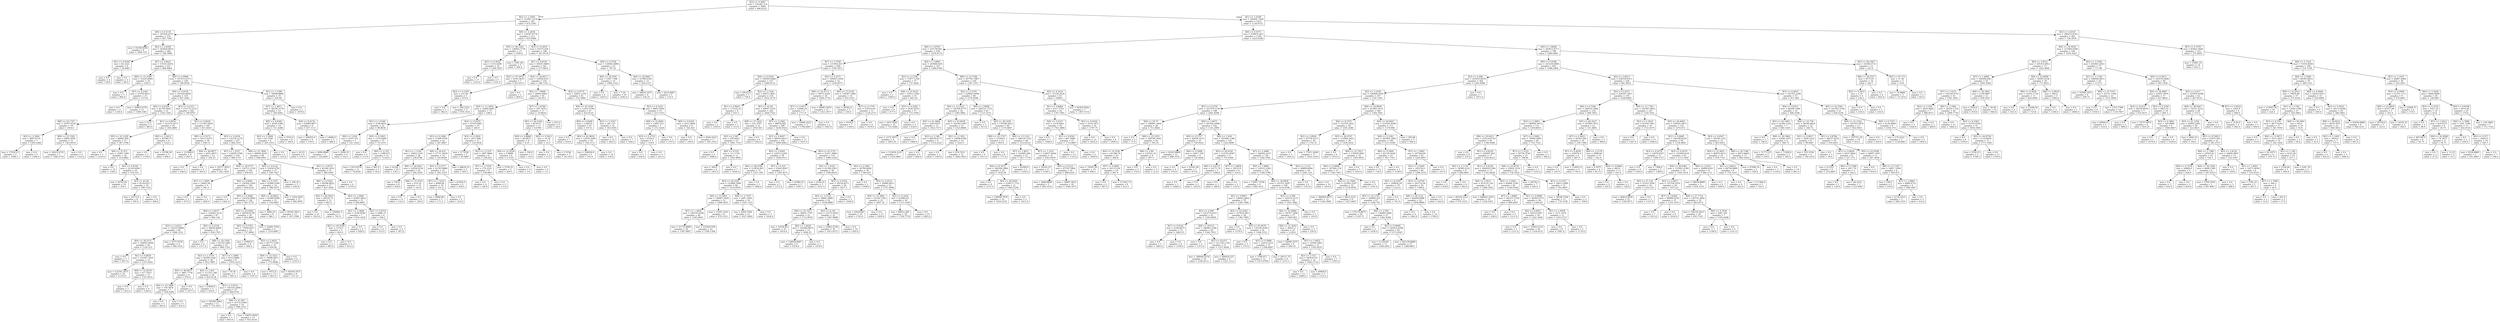 digraph Tree {
node [shape=box] ;
0 [label="X[3] <= 0.3087\nmse = 332282.714\nsamples = 2000\nvalue = 996.4225"] ;
1 [label="X[2] <= 2.7493\nmse = 212667.1276\nsamples = 587\nvalue = 672.5383"] ;
0 -> 1 [labeldistance=2.5, labelangle=45, headlabel="True"] ;
2 [label="X[0] <= 0.5119\nmse = 197834.4737\nsamples = 374\nvalue = 807.7941"] ;
1 -> 2 ;
3 [label="mse = 43548.8594\nsamples = 8\nvalue = 1695.125"] ;
2 -> 3 ;
4 [label="X[2] <= 2.0249\nmse = 183620.6933\nsamples = 366\nvalue = 788.3989"] ;
2 -> 4 ;
5 [label="X[1] <= 0.9349\nmse = 64.2222\nsamples = 9\nvalue = 54.6667"] ;
4 -> 5 ;
6 [label="mse = 0.0\nsamples = 6\nvalue = 49.0"] ;
5 -> 6 ;
7 [label="mse = 0.0\nsamples = 3\nvalue = 66.0"] ;
5 -> 7 ;
8 [label="X[7] <= 0.8421\nmse = 174333.8352\nsamples = 357\nvalue = 806.8964"] ;
4 -> 8 ;
9 [label="X[8] <= 21.2549\nmse = 53220.6944\nsamples = 18\nvalue = 1295.5"] ;
8 -> 9 ;
10 [label="mse = 0.0\nsamples = 3\nvalue = 904.0"] ;
9 -> 10 ;
11 [label="X[7] <= 0.2241\nmse = 27079.4933\nsamples = 15\nvalue = 1373.8"] ;
9 -> 11 ;
12 [label="mse = 0.0\nsamples = 2\nvalue = 1330.0"] ;
11 -> 12 ;
13 [label="mse = 30905.0178\nsamples = 13\nvalue = 1380.5385"] ;
11 -> 13 ;
14 [label="X[0] <= 0.6996\nmse = 167415.4373\nsamples = 339\nvalue = 780.9528"] ;
8 -> 14 ;
15 [label="X[4] <= 4.8158\nmse = 165226.6658\nsamples = 314\nvalue = 807.2643"] ;
14 -> 15 ;
16 [label="X[0] <= 0.6328\nmse = 42759.9442\nsamples = 22\nvalue = 1343.3182"] ;
15 -> 16 ;
17 [label="X[8] <= 22.1747\nmse = 10767.0526\nsamples = 19\nvalue = 1416.0"] ;
16 -> 17 ;
18 [label="X[2] <= 2.1604\nmse = 4897.6735\nsamples = 7\nvalue = 1505.4286"] ;
17 -> 18 ;
19 [label="mse = 17030.25\nsamples = 2\nvalue = 1496.5"] ;
18 -> 19 ;
20 [label="mse = 0.0\nsamples = 5\nvalue = 1509.0"] ;
18 -> 20 ;
21 [label="X[8] <= 23.1502\nmse = 6804.3056\nsamples = 12\nvalue = 1363.8333"] ;
17 -> 21 ;
22 [label="mse = 10423.6735\nsamples = 7\nvalue = 1386.5714"] ;
21 -> 22 ;
23 [label="mse = 0.0\nsamples = 5\nvalue = 1332.0"] ;
21 -> 23 ;
24 [label="mse = 32.0\nsamples = 3\nvalue = 883.0"] ;
16 -> 24 ;
25 [label="X[3] <= 0.2313\nmse = 151172.5122\nsamples = 292\nvalue = 766.8767"] ;
15 -> 25 ;
26 [label="X[1] <= 0.9032\nmse = 143270.4277\nsamples = 45\nvalue = 500.2889"] ;
25 -> 26 ;
27 [label="X[5] <= 41.2329\nmse = 84682.992\nsamples = 37\nvalue = 387.3784"] ;
26 -> 27 ;
28 [label="mse = 0.0\nsamples = 3\nvalue = 1218.0"] ;
27 -> 28 ;
29 [label="X[4] <= 37.471\nmse = 25907.1981\nsamples = 34\nvalue = 314.0882"] ;
27 -> 29 ;
30 [label="mse = 0.0\nsamples = 10\nvalue = 158.0"] ;
29 -> 30 ;
31 [label="X[1] <= 0.8538\nmse = 22320.6094\nsamples = 24\nvalue = 379.125"] ;
29 -> 31 ;
32 [label="mse = 40763.61\nsamples = 10\nvalue = 350.3"] ;
31 -> 32 ;
33 [label="X[5] <= 43.49\nmse = 8129.6327\nsamples = 14\nvalue = 399.7143"] ;
31 -> 33 ;
34 [label="mse = 14175.0\nsamples = 8\nvalue = 395.0"] ;
33 -> 34 ;
35 [label="mse = 0.0\nsamples = 6\nvalue = 406.0"] ;
33 -> 35 ;
36 [label="X[6] <= 2.6413\nmse = 82569.75\nsamples = 8\nvalue = 1022.5"] ;
26 -> 36 ;
37 [label="mse = 0.0\nsamples = 3\nvalue = 1378.0"] ;
36 -> 37 ;
38 [label="mse = 10786.56\nsamples = 5\nvalue = 809.2"] ;
36 -> 38 ;
39 [label="X[1] <= 0.8439\nmse = 137305.4454\nsamples = 247\nvalue = 815.4453"] ;
25 -> 39 ;
40 [label="X[0] <= 0.5272\nmse = 78112.0275\nsamples = 20\nvalue = 490.15"] ;
39 -> 40 ;
41 [label="mse = 121968.0\nsamples = 8\nvalue = 691.0"] ;
40 -> 41 ;
42 [label="X[4] <= 48.0877\nmse = 4051.6875\nsamples = 12\nvalue = 356.25"] ;
40 -> 42 ;
43 [label="mse = 0.0\nsamples = 3\nvalue = 246.0"] ;
42 -> 43 ;
44 [label="mse = 0.0\nsamples = 9\nvalue = 393.0"] ;
42 -> 44 ;
45 [label="X[3] <= 0.2454\nmse = 132376.2179\nsamples = 227\nvalue = 844.1057"] ;
39 -> 45 ;
46 [label="X[7] <= 1.2557\nmse = 134639.3768\nsamples = 159\nvalue = 906.5723"] ;
45 -> 46 ;
47 [label="mse = 25277.2653\nsamples = 14\nvalue = 592.1429"] ;
46 -> 47 ;
48 [label="X[8] <= 20.0737\nmse = 134731.1539\nsamples = 145\nvalue = 936.931"] ;
46 -> 48 ;
49 [label="X[7] <= 1.5663\nmse = 10483.44\nsamples = 5\nvalue = 391.4"] ;
48 -> 49 ;
50 [label="mse = 0.0\nsamples = 3\nvalue = 475.0"] ;
49 -> 50 ;
51 [label="mse = 0.0\nsamples = 2\nvalue = 266.0"] ;
49 -> 51 ;
52 [label="X[4] <= 9.6901\nmse = 128160.2569\nsamples = 140\nvalue = 956.4143"] ;
48 -> 52 ;
53 [label="mse = 0.0\nsamples = 4\nvalue = 1461.0"] ;
52 -> 53 ;
54 [label="X[0] <= 0.5668\nmse = 124220.9946\nsamples = 136\nvalue = 941.5735"] ;
52 -> 54 ;
55 [label="X[6] <= 2.8237\nmse = 124643.3119\nsamples = 97\nvalue = 994.134"] ;
54 -> 55 ;
56 [label="X[2] <= 2.6233\nmse = 154233.9986\nsamples = 46\nvalue = 1066.1522"] ;
55 -> 56 ;
57 [label="X[4] <= 30.2571\nmse = 146625.0094\nsamples = 40\nvalue = 1129.125"] ;
56 -> 57 ;
58 [label="mse = 0.0\nsamples = 7\nvalue = 807.0"] ;
57 -> 58 ;
59 [label="X[1] <= 0.8659\nmse = 151047.7025\nsamples = 33\nvalue = 1197.4545"] ;
57 -> 59 ;
60 [label="mse = 232341.5475\nsamples = 20\nvalue = 1116.55"] ;
59 -> 60 ;
61 [label="X[8] <= 21.8576\nmse = 417.7633\nsamples = 13\nvalue = 1321.9231"] ;
59 -> 61 ;
62 [label="mse = 0.0\nsamples = 7\nvalue = 1303.0"] ;
61 -> 62 ;
63 [label="mse = 0.0\nsamples = 6\nvalue = 1344.0"] ;
61 -> 63 ;
64 [label="mse = 2275.5556\nsamples = 6\nvalue = 646.3333"] ;
56 -> 64 ;
65 [label="X[0] <= 0.5254\nmse = 89056.0669\nsamples = 51\nvalue = 929.1765"] ;
55 -> 65 ;
66 [label="mse = 0.0\nsamples = 4\nvalue = 1317.0"] ;
65 -> 66 ;
67 [label="X[8] <= 24.3106\nmse = 82745.2902\nsamples = 47\nvalue = 896.1702"] ;
65 -> 67 ;
68 [label="X[2] <= 2.2718\nmse = 90309.5346\nsamples = 38\nvalue = 852.7895"] ;
67 -> 68 ;
69 [label="X[4] <= 48.0877\nmse = 3861.7778\nsamples = 9\nvalue = 970.0"] ;
68 -> 69 ;
70 [label="X[4] <= 35.3906\nmse = 759.3878\nsamples = 7\nvalue = 939.4286"] ;
69 -> 70 ;
71 [label="mse = 0.0\nsamples = 2\nvalue = 983.0"] ;
70 -> 71 ;
72 [label="mse = 0.0\nsamples = 5\nvalue = 922.0"] ;
70 -> 72 ;
73 [label="mse = 0.0\nsamples = 2\nvalue = 1077.0"] ;
69 -> 73 ;
74 [label="X[2] <= 2.491\nmse = 111551.346\nsamples = 29\nvalue = 816.4138"] ;
68 -> 74 ;
75 [label="mse = 23409.0\nsamples = 2\nvalue = 416.0"] ;
74 -> 75 ;
76 [label="X[1] <= 0.9512\nmse = 105324.2908\nsamples = 27\nvalue = 846.0741"] ;
74 -> 76 ;
77 [label="mse = 181082.0661\nsamples = 11\nvalue = 755.5455"] ;
76 -> 77 ;
78 [label="X[8] <= 21.691\nmse = 43732.8398\nsamples = 16\nvalue = 908.3125"] ;
76 -> 78 ;
79 [label="mse = 0.0\nsamples = 3\nvalue = 803.0"] ;
78 -> 79 ;
80 [label="mse = 50675.0059\nsamples = 13\nvalue = 932.6154"] ;
78 -> 80 ;
81 [label="X[1] <= 1.2089\nmse = 9312.8889\nsamples = 9\nvalue = 1079.3333"] ;
67 -> 81 ;
82 [label="mse = 70.56\nsamples = 5\nvalue = 993.2"] ;
81 -> 82 ;
83 [label="mse = 0.0\nsamples = 4\nvalue = 1187.0"] ;
81 -> 83 ;
84 [label="X[5] <= 43.6565\nmse = 99209.8738\nsamples = 39\nvalue = 810.8462"] ;
54 -> 84 ;
85 [label="X[0] <= 0.5793\nmse = 77859.9357\nsamples = 33\nvalue = 737.0606"] ;
84 -> 85 ;
86 [label="mse = 10464.0\nsamples = 8\nvalue = 384.0"] ;
85 -> 86 ;
87 [label="X[2] <= 2.4435\nmse = 46773.7184\nsamples = 25\nvalue = 850.04"] ;
85 -> 87 ;
88 [label="X[8] <= 22.3221\nmse = 18496.4671\nsamples = 21\nvalue = 772.9048"] ;
87 -> 88 ;
89 [label="mse = 3072.0\nsamples = 13\nvalue = 801.0"] ;
88 -> 89 ;
90 [label="mse = 40194.1875\nsamples = 8\nvalue = 727.25"] ;
88 -> 90 ;
91 [label="mse = 0.0\nsamples = 4\nvalue = 1255.0"] ;
87 -> 91 ;
92 [label="mse = 22000.5556\nsamples = 6\nvalue = 1216.6667"] ;
84 -> 92 ;
93 [label="X[8] <= 22.7406\nmse = 96626.4539\nsamples = 68\nvalue = 698.0441"] ;
45 -> 93 ;
94 [label="X[0] <= 0.6122\nmse = 53450.4792\nsamples = 37\nvalue = 540.7027"] ;
93 -> 94 ;
95 [label="X[0] <= 0.5357\nmse = 45966.5586\nsamples = 32\nvalue = 586.9375"] ;
94 -> 95 ;
96 [label="X[8] <= 20.8822\nmse = 61949.6508\nsamples = 21\nvalue = 536.6667"] ;
95 -> 96 ;
97 [label="mse = 3660.25\nsamples = 8\nvalue = 584.5"] ;
96 -> 97 ;
98 [label="mse = 95545.5621\nsamples = 13\nvalue = 507.2308"] ;
96 -> 98 ;
99 [label="mse = 1418.2645\nsamples = 11\nvalue = 682.9091"] ;
95 -> 99 ;
100 [label="mse = 108.16\nsamples = 5\nvalue = 244.8"] ;
94 -> 100 ;
101 [label="X[2] <= 2.6575\nmse = 83344.3933\nsamples = 31\nvalue = 885.8387"] ;
93 -> 101 ;
102 [label="X[0] <= 0.5303\nmse = 69398.9822\nsamples = 27\nvalue = 827.5926"] ;
101 -> 102 ;
103 [label="X[5] <= 40.5833\nmse = 49524.75\nsamples = 12\nvalue = 993.5"] ;
102 -> 103 ;
104 [label="mse = 0.0\nsamples = 10\nvalue = 1052.0"] ;
103 -> 104 ;
105 [label="mse = 194481.0\nsamples = 2\nvalue = 701.0"] ;
103 -> 105 ;
106 [label="X[2] <= 2.4991\nmse = 45661.9822\nsamples = 15\nvalue = 694.8667"] ;
102 -> 106 ;
107 [label="X[2] <= 2.3608\nmse = 3538.9796\nsamples = 7\nvalue = 910.1429"] ;
106 -> 107 ;
108 [label="X[5] <= 45.9186\nmse = 1176.0\nsamples = 5\nvalue = 943.0"] ;
107 -> 108 ;
109 [label="mse = 0.0\nsamples = 2\nvalue = 985.0"] ;
108 -> 109 ;
110 [label="mse = 0.0\nsamples = 3\nvalue = 915.0"] ;
108 -> 110 ;
111 [label="mse = 0.0\nsamples = 2\nvalue = 828.0"] ;
107 -> 111 ;
112 [label="X[1] <= 0.8751\nmse = 6486.75\nsamples = 8\nvalue = 506.5"] ;
106 -> 112 ;
113 [label="mse = 0.0\nsamples = 6\nvalue = 553.0"] ;
112 -> 113 ;
114 [label="mse = 0.0\nsamples = 2\nvalue = 367.0"] ;
112 -> 114 ;
115 [label="mse = 0.0\nsamples = 4\nvalue = 1279.0"] ;
101 -> 115 ;
116 [label="X[1] <= 1.1298\nmse = 76998.8896\nsamples = 25\nvalue = 450.48"] ;
14 -> 116 ;
117 [label="X[7] <= 1.4811\nmse = 46356.3176\nsamples = 23\nvalue = 395.8261"] ;
116 -> 117 ;
118 [label="X[0] <= 0.8346\nmse = 4544.5306\nsamples = 14\nvalue = 311.4286"] ;
117 -> 118 ;
119 [label="X[2] <= 2.3906\nmse = 81.5556\nsamples = 6\nvalue = 265.3333"] ;
118 -> 119 ;
120 [label="mse = 0.0\nsamples = 2\nvalue = 255.0"] ;
119 -> 120 ;
121 [label="mse = 42.25\nsamples = 4\nvalue = 270.5"] ;
119 -> 121 ;
122 [label="mse = 5103.0\nsamples = 8\nvalue = 346.0"] ;
118 -> 122 ;
123 [label="X[4] <= 9.0176\nmse = 83080.9877\nsamples = 9\nvalue = 527.1111"] ;
117 -> 123 ;
124 [label="mse = 164025.0\nsamples = 4\nvalue = 576.0"] ;
123 -> 124 ;
125 [label="mse = 14884.0\nsamples = 5\nvalue = 488.0"] ;
123 -> 125 ;
126 [label="mse = 0.0\nsamples = 2\nvalue = 1079.0"] ;
116 -> 126 ;
127 [label="X[6] <= 2.2636\nmse = 150187.0776\nsamples = 213\nvalue = 435.0469"] ;
1 -> 127 ;
128 [label="X[5] <= 44.1245\nmse = 128003.7778\nsamples = 27\nvalue = 1036.0"] ;
127 -> 128 ;
129 [label="X[3] <= 0.2622\nmse = 3153.4298\nsamples = 22\nvalue = 1204.5455"] ;
128 -> 129 ;
130 [label="mse = 0.0\nsamples = 17\nvalue = 1235.0"] ;
129 -> 130 ;
131 [label="mse = 0.0\nsamples = 5\nvalue = 1101.0"] ;
129 -> 131 ;
132 [label="mse = 2381.44\nsamples = 5\nvalue = 294.4"] ;
128 -> 132 ;
133 [label="X[3] <= 0.3053\nmse = 93373.056\nsamples = 186\nvalue = 347.8118"] ;
127 -> 133 ;
134 [label="X[1] <= 0.8334\nmse = 50635.4469\nsamples = 161\nvalue = 277.9814"] ;
133 -> 134 ;
135 [label="X[5] <= 47.2874\nmse = 6105.2653\nsamples = 7\nvalue = 921.8571"] ;
134 -> 135 ;
136 [label="X[3] <= 0.2365\nmse = 231.84\nsamples = 5\nvalue = 970.6"] ;
135 -> 136 ;
137 [label="mse = 0.0\nsamples = 2\nvalue = 962.0"] ;
136 -> 137 ;
138 [label="mse = 304.2222\nsamples = 3\nvalue = 976.3333"] ;
136 -> 138 ;
139 [label="mse = 0.0\nsamples = 2\nvalue = 800.0"] ;
135 -> 139 ;
140 [label="X[4] <= 36.8417\nmse = 32958.6197\nsamples = 154\nvalue = 248.7143"] ;
134 -> 140 ;
141 [label="X[2] <= 7.0008\nmse = 24063.8403\nsamples = 92\nvalue = 163.913"] ;
140 -> 141 ;
142 [label="X[4] <= 11.5654\nmse = 22969.4667\nsamples = 75\nvalue = 198.6"] ;
141 -> 142 ;
143 [label="X[1] <= 1.0169\nmse = 3746.6632\nsamples = 22\nvalue = 98.8636"] ;
142 -> 143 ;
144 [label="X[6] <= 3.454\nmse = 6197.551\nsamples = 7\nvalue = 141.1429"] ;
143 -> 144 ;
145 [label="mse = 4094.8889\nsamples = 3\nvalue = 192.6667"] ;
144 -> 145 ;
146 [label="mse = 4290.25\nsamples = 4\nvalue = 102.5"] ;
144 -> 146 ;
147 [label="X[0] <= 0.5403\nmse = 1379.4489\nsamples = 15\nvalue = 79.1333"] ;
143 -> 147 ;
148 [label="mse = 0.0\nsamples = 2\nvalue = 113.0"] ;
147 -> 148 ;
149 [label="X[6] <= 2.355\nmse = 1388.071\nsamples = 13\nvalue = 73.9231"] ;
147 -> 149 ;
150 [label="mse = 1433.0579\nsamples = 11\nvalue = 76.8182"] ;
149 -> 150 ;
151 [label="mse = 841.0\nsamples = 2\nvalue = 58.0"] ;
149 -> 151 ;
152 [label="X[3] <= 0.2679\nmse = 25105.6981\nsamples = 53\nvalue = 240.0"] ;
142 -> 152 ;
153 [label="X[3] <= 0.2286\nmse = 27466.0794\nsamples = 42\nvalue = 267.6667"] ;
152 -> 153 ;
154 [label="X[1] <= 1.1536\nmse = 19822.2181\nsamples = 28\nvalue = 238.6786"] ;
153 -> 154 ;
155 [label="mse = 63.69\nsamples = 10\nvalue = 138.1"] ;
154 -> 155 ;
156 [label="X[8] <= 34.9361\nmse = 22056.9136\nsamples = 18\nvalue = 294.5556"] ;
154 -> 156 ;
157 [label="mse = 700.0\nsamples = 8\nvalue = 458.0"] ;
156 -> 157 ;
158 [label="X[8] <= 37.0743\nmse = 674.16\nsamples = 10\nvalue = 163.8"] ;
156 -> 158 ;
159 [label="mse = 0.0\nsamples = 4\nvalue = 132.0"] ;
158 -> 159 ;
160 [label="mse = 0.0\nsamples = 6\nvalue = 185.0"] ;
158 -> 160 ;
161 [label="X[8] <= 30.431\nmse = 37711.9439\nsamples = 14\nvalue = 325.6429"] ;
153 -> 161 ;
162 [label="X[3] <= 0.2577\nmse = 22763.8889\nsamples = 12\nvalue = 282.3333"] ;
161 -> 162 ;
163 [label="X[7] <= 1.5222\nmse = 8948.64\nsamples = 10\nvalue = 251.6"] ;
162 -> 163 ;
164 [label="mse = 4968.96\nsamples = 5\nvalue = 171.2"] ;
163 -> 164 ;
165 [label="mse = 0.0\nsamples = 5\nvalue = 332.0"] ;
163 -> 165 ;
166 [label="mse = 63504.0\nsamples = 2\nvalue = 436.0"] ;
162 -> 166 ;
167 [label="mse = 48620.25\nsamples = 2\nvalue = 585.5"] ;
161 -> 167 ;
168 [label="X[3] <= 0.2824\nmse = 2011.686\nsamples = 11\nvalue = 134.3636"] ;
152 -> 168 ;
169 [label="mse = 37.5556\nsamples = 3\nvalue = 93.6667"] ;
168 -> 169 ;
170 [label="X[2] <= 3.1333\nmse = 1897.9844\nsamples = 8\nvalue = 149.625"] ;
168 -> 170 ;
171 [label="X[7] <= 2.7478\nmse = 174.2222\nsamples = 6\nvalue = 130.6667"] ;
170 -> 171 ;
172 [label="mse = 0.0\nsamples = 4\nvalue = 140.0"] ;
171 -> 172 ;
173 [label="mse = 0.0\nsamples = 2\nvalue = 112.0"] ;
171 -> 173 ;
174 [label="mse = 2756.25\nsamples = 2\nvalue = 206.5"] ;
170 -> 174 ;
175 [label="X[7] <= 2.8789\nmse = 165.3979\nsamples = 17\nvalue = 10.8824"] ;
141 -> 175 ;
176 [label="X[5] <= 44.3244\nmse = 49.9172\nsamples = 13\nvalue = 8.0769"] ;
175 -> 176 ;
177 [label="X[0] <= 0.8866\nmse = 36.6875\nsamples = 8\nvalue = 4.25"] ;
176 -> 177 ;
178 [label="X[4] <= 31.8326\nmse = 0.8889\nsamples = 6\nvalue = 2.3333"] ;
177 -> 178 ;
179 [label="mse = 0.0\nsamples = 4\nvalue = 3.0"] ;
178 -> 179 ;
180 [label="mse = 0.0\nsamples = 2\nvalue = 1.0"] ;
178 -> 180 ;
181 [label="mse = 100.0\nsamples = 2\nvalue = 10.0"] ;
177 -> 181 ;
182 [label="X[0] <= 0.5623\nmse = 10.16\nsamples = 5\nvalue = 14.2"] ;
176 -> 182 ;
183 [label="mse = 0.0\nsamples = 2\nvalue = 11.0"] ;
182 -> 183 ;
184 [label="mse = 5.5556\nsamples = 3\nvalue = 16.3333"] ;
182 -> 184 ;
185 [label="mse = 432.0\nsamples = 4\nvalue = 20.0"] ;
175 -> 185 ;
186 [label="X[2] <= 4.0774\nmse = 19652.2154\nsamples = 62\nvalue = 374.5484"] ;
140 -> 186 ;
187 [label="X[4] <= 45.2558\nmse = 11952.5794\nsamples = 47\nvalue = 425.8723"] ;
186 -> 187 ;
188 [label="X[0] <= 0.6286\nmse = 12265.6\nsamples = 25\nvalue = 357.6"] ;
187 -> 188 ;
189 [label="mse = 0.0\nsamples = 7\nvalue = 454.0"] ;
188 -> 189 ;
190 [label="X[4] <= 42.9634\nmse = 12016.2099\nsamples = 18\nvalue = 320.1111"] ;
188 -> 190 ;
191 [label="mse = 106929.0\nsamples = 2\nvalue = 353.0"] ;
190 -> 191 ;
192 [label="mse = 0.0\nsamples = 16\nvalue = 316.0"] ;
190 -> 192 ;
193 [label="X[2] <= 3.3147\nmse = 281.157\nsamples = 22\nvalue = 503.4545"] ;
187 -> 193 ;
194 [label="mse = 0.0\nsamples = 15\nvalue = 492.0"] ;
193 -> 194 ;
195 [label="mse = 0.0\nsamples = 7\nvalue = 528.0"] ;
193 -> 195 ;
196 [label="X[2] <= 4.3232\nmse = 9662.5956\nsamples = 15\nvalue = 213.7333"] ;
186 -> 196 ;
197 [label="X[8] <= 33.4892\nmse = 12007.551\nsamples = 7\nvalue = 272.1429"] ;
196 -> 197 ;
198 [label="X[3] <= 0.2714\nmse = 9126.0\nsamples = 5\nvalue = 319.0"] ;
197 -> 198 ;
199 [label="mse = 0.0\nsamples = 2\nvalue = 436.0"] ;
198 -> 199 ;
200 [label="mse = 0.0\nsamples = 3\nvalue = 241.0"] ;
198 -> 200 ;
201 [label="mse = 0.0\nsamples = 2\nvalue = 155.0"] ;
197 -> 201 ;
202 [label="X[0] <= 0.6329\nmse = 2013.4844\nsamples = 8\nvalue = 162.625"] ;
196 -> 202 ;
203 [label="mse = 0.0\nsamples = 5\nvalue = 149.0"] ;
202 -> 203 ;
204 [label="mse = 4544.2222\nsamples = 3\nvalue = 185.3333"] ;
202 -> 204 ;
205 [label="X[0] <= 0.5536\nmse = 134962.4896\nsamples = 25\nvalue = 797.52"] ;
133 -> 205 ;
206 [label="X[8] <= 29.3591\nmse = 5367.7398\nsamples = 14\nvalue = 1089.2143"] ;
205 -> 206 ;
207 [label="mse = 0.0\nsamples = 4\nvalue = 1205.0"] ;
206 -> 207 ;
208 [label="mse = 7.29\nsamples = 10\nvalue = 1042.9"] ;
206 -> 208 ;
209 [label="X[4] <= 20.8947\nmse = 53786.0165\nsamples = 11\nvalue = 426.2727"] ;
205 -> 209 ;
210 [label="mse = 28020.1875\nsamples = 8\nvalue = 536.25"] ;
209 -> 210 ;
211 [label="mse = 4232.6667\nsamples = 3\nvalue = 133.0"] ;
209 -> 211 ;
212 [label="X[1] <= 1.0108\nmse = 320291.7204\nsamples = 1413\nvalue = 1130.9731"] ;
0 -> 212 [labeldistance=2.5, labelangle=-45, headlabel="False"] ;
213 [label="X[0] <= 0.5575\nmse = 278874.363\nsamples = 1144\nvalue = 1225.6346"] ;
212 -> 213 ;
214 [label="X[6] <= 2.8761\nmse = 197159.601\nsamples = 436\nvalue = 1478.4174"] ;
213 -> 214 ;
215 [label="X[7] <= 2.7506\nmse = 131092.435\nsamples = 269\nvalue = 1595.5911"] ;
214 -> 215 ;
216 [label="X[4] <= 0.5434\nmse = 108583.6082\nsamples = 237\nvalue = 1640.9114"] ;
215 -> 216 ;
217 [label="mse = 28322.0\nsamples = 3\nvalue = 759.0"] ;
216 -> 217 ;
218 [label="X[2] <= 2.1336\nmse = 99513.3841\nsamples = 234\nvalue = 1652.2179"] ;
216 -> 218 ;
219 [label="X[1] <= 0.9625\nmse = 175142.25\nsamples = 4\nvalue = 931.5"] ;
218 -> 219 ;
220 [label="mse = 0.0\nsamples = 2\nvalue = 1350.0"] ;
219 -> 220 ;
221 [label="mse = 0.0\nsamples = 2\nvalue = 513.0"] ;
219 -> 221 ;
222 [label="X[5] <= 41.85\nmse = 89007.3516\nsamples = 230\nvalue = 1664.7522"] ;
218 -> 222 ;
223 [label="X[8] <= 27.1632\nmse = 533.3787\nsamples = 21\nvalue = 1950.381"] ;
222 -> 223 ;
224 [label="X[2] <= 2.387\nmse = 295.6622\nsamples = 15\nvalue = 1961.7333"] ;
223 -> 224 ;
225 [label="mse = 0.0\nsamples = 4\nvalue = 1986.0"] ;
224 -> 225 ;
226 [label="X[0] <= 0.518\nmse = 111.1736\nsamples = 11\nvalue = 1952.9091"] ;
224 -> 226 ;
227 [label="mse = 300.0\nsamples = 4\nvalue = 1951.0"] ;
226 -> 227 ;
228 [label="mse = 0.0\nsamples = 7\nvalue = 1954.0"] ;
226 -> 228 ;
229 [label="mse = 0.0\nsamples = 6\nvalue = 1922.0"] ;
223 -> 229 ;
230 [label="X[7] <= 2.1682\nmse = 88876.002\nsamples = 209\nvalue = 1636.0526"] ;
222 -> 230 ;
231 [label="X[3] <= 0.4007\nmse = 88016.0433\nsamples = 192\nvalue = 1609.4062"] ;
230 -> 231 ;
232 [label="X[2] <= 3.0265\nmse = 120513.2281\nsamples = 78\nvalue = 1506.0513"] ;
231 -> 232 ;
233 [label="X[4] <= 48.0706\nmse = 123930.901\nsamples = 71\nvalue = 1527.169"] ;
232 -> 233 ;
234 [label="X[5] <= 45.4185\nmse = 125868.3069\nsamples = 68\nvalue = 1514.9559"] ;
233 -> 234 ;
235 [label="X[4] <= 33.3091\nmse = 158467.5928\nsamples = 52\nvalue = 1480.4423"] ;
234 -> 235 ;
236 [label="X[7] <= 1.3654\nmse = 140370.6356\nsamples = 46\nvalue = 1545.8043"] ;
235 -> 236 ;
237 [label="mse = 51755.8889\nsamples = 24\nvalue = 1587.6667"] ;
236 -> 237 ;
238 [label="mse = 233043.936\nsamples = 22\nvalue = 1500.1364"] ;
236 -> 238 ;
239 [label="mse = 13347.2222\nsamples = 6\nvalue = 979.3333"] ;
235 -> 239 ;
240 [label="X[6] <= 2.7197\nmse = 3467.3594\nsamples = 16\nvalue = 1627.125"] ;
234 -> 240 ;
241 [label="mse = 4264.7456\nsamples = 13\nvalue = 1627.8462"] ;
240 -> 241 ;
242 [label="mse = 0.0\nsamples = 3\nvalue = 1624.0"] ;
240 -> 242 ;
243 [label="mse = 0.0\nsamples = 3\nvalue = 1804.0"] ;
233 -> 243 ;
244 [label="X[7] <= 0.325\nmse = 35445.8367\nsamples = 7\nvalue = 1291.8571"] ;
232 -> 244 ;
245 [label="mse = 0.0\nsamples = 5\nvalue = 1372.0"] ;
244 -> 245 ;
246 [label="mse = 67860.25\nsamples = 2\nvalue = 1091.5"] ;
244 -> 246 ;
247 [label="X[5] <= 43.5751\nmse = 53471.3884\nsamples = 114\nvalue = 1680.1228"] ;
231 -> 247 ;
248 [label="X[2] <= 2.4352\nmse = 61166.2393\nsamples = 58\nvalue = 1596.6034"] ;
247 -> 248 ;
249 [label="mse = 4160.25\nsamples = 2\nvalue = 1011.5"] ;
248 -> 249 ;
250 [label="X[3] <= 0.4702\nmse = 50538.8571\nsamples = 56\nvalue = 1617.5"] ;
248 -> 250 ;
251 [label="X[2] <= 3.5124\nmse = 39601.0988\nsamples = 54\nvalue = 1638.8889"] ;
250 -> 251 ;
252 [label="X[8] <= 25.7215\nmse = 69653.7707\nsamples = 22\nvalue = 1712.9545"] ;
251 -> 252 ;
253 [label="mse = 10160.64\nsamples = 10\nvalue = 1814.6"] ;
252 -> 253 ;
254 [label="X[6] <= 2.4428\nmse = 103446.6875\nsamples = 12\nvalue = 1628.25"] ;
252 -> 254 ;
255 [label="mse = 128028.6667\nsamples = 9\nvalue = 1678.0"] ;
254 -> 255 ;
256 [label="mse = 0.0\nsamples = 3\nvalue = 1479.0"] ;
254 -> 256 ;
257 [label="X[2] <= 6.193\nmse = 12575.5928\nsamples = 32\nvalue = 1587.9688"] ;
251 -> 257 ;
258 [label="mse = 23802.4336\nsamples = 16\nvalue = 1613.9375"] ;
257 -> 258 ;
259 [label="mse = 0.0\nsamples = 16\nvalue = 1562.0"] ;
257 -> 259 ;
260 [label="mse = 0.0\nsamples = 2\nvalue = 1040.0"] ;
250 -> 260 ;
261 [label="X[2] <= 2.2461\nmse = 30794.4844\nsamples = 56\nvalue = 1766.625"] ;
247 -> 261 ;
262 [label="mse = 0.0\nsamples = 3\nvalue = 1928.0"] ;
261 -> 262 ;
263 [label="X[3] <= 0.4512\nmse = 30980.0612\nsamples = 53\nvalue = 1757.4906"] ;
261 -> 263 ;
264 [label="X[4] <= 33.3091\nmse = 12524.7744\nsamples = 25\nvalue = 1807.16"] ;
263 -> 264 ;
265 [label="mse = 24429.69\nsamples = 10\nvalue = 1742.9"] ;
264 -> 265 ;
266 [label="mse = 0.0\nsamples = 15\nvalue = 1850.0"] ;
264 -> 266 ;
267 [label="X[2] <= 4.3216\nmse = 43288.551\nsamples = 28\nvalue = 1713.1429"] ;
263 -> 267 ;
268 [label="mse = 66653.284\nsamples = 18\nvalue = 1728.7778"] ;
267 -> 268 ;
269 [label="mse = 0.0\nsamples = 10\nvalue = 1685.0"] ;
267 -> 269 ;
270 [label="mse = 0.0\nsamples = 17\nvalue = 1937.0"] ;
230 -> 270 ;
271 [label="X[2] <= 4.2271\nmse = 169923.1836\nsamples = 32\nvalue = 1259.9375"] ;
215 -> 271 ;
272 [label="X[8] <= 35.4713\nmse = 79072.4228\nsamples = 18\nvalue = 1499.2778"] ;
271 -> 272 ;
273 [label="X[7] <= 4.0271\nmse = 10446.24\nsamples = 5\nvalue = 1717.6"] ;
272 -> 273 ;
274 [label="mse = 16080.2222\nsamples = 3\nvalue = 1740.6667"] ;
273 -> 274 ;
275 [label="mse = 0.0\nsamples = 2\nvalue = 1683.0"] ;
273 -> 275 ;
276 [label="mse = 80083.5976\nsamples = 13\nvalue = 1415.3077"] ;
272 -> 276 ;
277 [label="X[4] <= 27.0156\nmse = 118387.1684\nsamples = 14\nvalue = 952.2143"] ;
271 -> 277 ;
278 [label="mse = 49562.0\nsamples = 3\nvalue = 336.0"] ;
277 -> 278 ;
279 [label="X[7] <= 4.1776\nmse = 5354.0165\nsamples = 11\nvalue = 1120.2727"] ;
277 -> 279 ;
280 [label="mse = 6144.0\nsamples = 7\nvalue = 1149.0"] ;
279 -> 280 ;
281 [label="mse = 0.0\nsamples = 4\nvalue = 1070.0"] ;
279 -> 281 ;
282 [label="X[4] <= 3.8965\nmse = 245840.638\nsamples = 167\nvalue = 1289.6766"] ;
214 -> 282 ;
283 [label="X[2] <= 2.1336\nmse = 71877.1358\nsamples = 27\nvalue = 731.4444"] ;
282 -> 283 ;
284 [label="mse = 0.0\nsamples = 2\nvalue = 1560.0"] ;
283 -> 284 ;
285 [label="X[8] <= 21.9125\nmse = 18313.3344\nsamples = 25\nvalue = 665.16"] ;
283 -> 285 ;
286 [label="mse = 0.0\nsamples = 8\nvalue = 477.0"] ;
285 -> 286 ;
287 [label="X[3] <= 0.3283\nmse = 2430.2076\nsamples = 17\nvalue = 753.7059"] ;
285 -> 287 ;
288 [label="mse = 1057.9592\nsamples = 14\nvalue = 735.4286"] ;
287 -> 288 ;
289 [label="mse = 0.0\nsamples = 3\nvalue = 839.0"] ;
287 -> 289 ;
290 [label="X[8] <= 23.7546\nmse = 207701.5087\nsamples = 140\nvalue = 1397.3357"] ;
282 -> 290 ;
291 [label="X[2] <= 2.2379\nmse = 228822.0994\nsamples = 99\nvalue = 1276.9596"] ;
290 -> 291 ;
292 [label="X[4] <= 12.2221\nmse = 126358.4775\nsamples = 34\nvalue = 1585.5882"] ;
291 -> 292 ;
293 [label="X[5] <= 41.2804\nmse = 3263.8347\nsamples = 11\nvalue = 1923.7273"] ;
292 -> 293 ;
294 [label="mse = 1170.1875\nsamples = 4\nvalue = 1853.25"] ;
293 -> 294 ;
295 [label="mse = 0.0\nsamples = 7\nvalue = 1964.0"] ;
293 -> 295 ;
296 [label="X[5] <= 43.0039\nmse = 104393.5047\nsamples = 23\nvalue = 1423.8696"] ;
292 -> 296 ;
297 [label="X[2] <= 2.148\nmse = 89536.6173\nsamples = 9\nvalue = 1110.2222"] ;
296 -> 297 ;
298 [label="mse = 112654.2222\nsamples = 3\nvalue = 1432.6667"] ;
297 -> 298 ;
299 [label="mse = 0.0\nsamples = 6\nvalue = 949.0"] ;
297 -> 299 ;
300 [label="X[2] <= 2.1303\nmse = 10048.6786\nsamples = 14\nvalue = 1625.5"] ;
296 -> 300 ;
301 [label="mse = 0.0\nsamples = 2\nvalue = 1385.0"] ;
300 -> 301 ;
302 [label="mse = 476.7431\nsamples = 12\nvalue = 1665.5833"] ;
300 -> 302 ;
303 [label="X[6] <= 2.8958\nmse = 206532.7725\nsamples = 65\nvalue = 1115.5231"] ;
291 -> 303 ;
304 [label="mse = 0.0\nsamples = 5\nvalue = 413.0"] ;
303 -> 304 ;
305 [label="X[5] <= 40.1056\nmse = 179188.2622\nsamples = 60\nvalue = 1174.0667"] ;
303 -> 305 ;
306 [label="X[8] <= 22.1747\nmse = 12168.0\nsamples = 12\nvalue = 855.0"] ;
305 -> 306 ;
307 [label="mse = 0.0\nsamples = 4\nvalue = 1011.0"] ;
306 -> 307 ;
308 [label="mse = 0.0\nsamples = 8\nvalue = 777.0"] ;
306 -> 308 ;
309 [label="X[4] <= 13.1141\nmse = 189129.7222\nsamples = 48\nvalue = 1253.8333"] ;
305 -> 309 ;
310 [label="X[7] <= 1.4811\nmse = 182685.284\nsamples = 27\nvalue = 1417.7778"] ;
309 -> 310 ;
311 [label="X[4] <= 8.3575\nmse = 188396.5984\nsamples = 25\nvalue = 1435.04"] ;
310 -> 311 ;
312 [label="mse = 0.0\nsamples = 4\nvalue = 1275.0"] ;
311 -> 312 ;
313 [label="X[5] <= 40.6504\nmse = 218473.7732\nsamples = 21\nvalue = 1465.5238"] ;
311 -> 313 ;
314 [label="mse = 239008.7978\nsamples = 19\nvalue = 1450.2105"] ;
313 -> 314 ;
315 [label="mse = 0.0\nsamples = 2\nvalue = 1611.0"] ;
313 -> 315 ;
316 [label="mse = 61009.0\nsamples = 2\nvalue = 1202.0"] ;
310 -> 316 ;
317 [label="X[7] <= 1.3101\nmse = 118427.6644\nsamples = 21\nvalue = 1043.0476"] ;
309 -> 317 ;
318 [label="mse = 30102.25\nsamples = 2\nvalue = 1550.5"] ;
317 -> 318 ;
319 [label="X[0] <= 0.5212\nmse = 97765.7064\nsamples = 19\nvalue = 989.6316"] ;
317 -> 319 ;
320 [label="mse = 2688.8889\nsamples = 3\nvalue = 485.3333"] ;
319 -> 320 ;
321 [label="mse = 58967.4023\nsamples = 16\nvalue = 1084.1875"] ;
319 -> 321 ;
322 [label="X[2] <= 4.3216\nmse = 37228.2439\nsamples = 41\nvalue = 1688.0"] ;
290 -> 322 ;
323 [label="X[1] <= 0.8684\nmse = 4517.5753\nsamples = 34\nvalue = 1747.7941"] ;
322 -> 323 ;
324 [label="X[6] <= 3.4157\nmse = 1214.9043\nsamples = 18\nvalue = 1703.3889"] ;
323 -> 324 ;
325 [label="mse = 0.0\nsamples = 3\nvalue = 1646.0"] ;
324 -> 325 ;
326 [label="X[1] <= 0.8541\nmse = 667.4489\nsamples = 15\nvalue = 1714.8667"] ;
324 -> 326 ;
327 [label="mse = 0.0\nsamples = 13\nvalue = 1725.0"] ;
326 -> 327 ;
328 [label="mse = 0.0\nsamples = 2\nvalue = 1649.0"] ;
326 -> 328 ;
329 [label="X[1] <= 0.9336\nmse = 3519.1875\nsamples = 16\nvalue = 1797.75"] ;
323 -> 329 ;
330 [label="mse = 0.0\nsamples = 12\nvalue = 1832.0"] ;
329 -> 330 ;
331 [label="mse = 0.0\nsamples = 4\nvalue = 1695.0"] ;
329 -> 331 ;
332 [label="mse = 94393.9592\nsamples = 7\nvalue = 1397.5714"] ;
322 -> 332 ;
333 [label="X[6] <= 3.8448\nmse = 265612.8717\nsamples = 708\nvalue = 1069.9661"] ;
213 -> 333 ;
334 [label="X[0] <= 0.6186\nmse = 255234.8496\nsamples = 693\nvalue = 1088.2468"] ;
333 -> 334 ;
335 [label="X[3] <= 0.486\nmse = 243053.8676\nsamples = 364\nvalue = 1202.4066"] ;
334 -> 335 ;
336 [label="X[2] <= 2.2109\nmse = 236009.4556\nsamples = 357\nvalue = 1187.3361"] ;
335 -> 336 ;
337 [label="X[7] <= 0.2376\nmse = 223379.5136\nsamples = 188\nvalue = 1081.8298"] ;
336 -> 337 ;
338 [label="X[8] <= 20.77\nmse = 189991.3609\nsamples = 26\nvalue = 711.8462"] ;
337 -> 338 ;
339 [label="mse = 0.0\nsamples = 2\nvalue = 71.0"] ;
338 -> 339 ;
340 [label="X[8] <= 25.1055\nmse = 168748.3542\nsamples = 24\nvalue = 765.25"] ;
338 -> 340 ;
341 [label="X[4] <= 14.3256\nmse = 141386.76\nsamples = 20\nvalue = 840.8"] ;
340 -> 341 ;
342 [label="mse = 74595.36\nsamples = 10\nvalue = 994.2"] ;
341 -> 342 ;
343 [label="X[7] <= 0.0062\nmse = 161115.04\nsamples = 10\nvalue = 687.4"] ;
341 -> 343 ;
344 [label="mse = 0.0\nsamples = 2\nvalue = 987.0"] ;
343 -> 344 ;
345 [label="mse = 173343.75\nsamples = 8\nvalue = 612.5"] ;
343 -> 345 ;
346 [label="X[6] <= 2.89\nmse = 134322.25\nsamples = 4\nvalue = 387.5"] ;
340 -> 346 ;
347 [label="mse = 0.0\nsamples = 2\nvalue = 754.0"] ;
346 -> 347 ;
348 [label="mse = 0.0\nsamples = 2\nvalue = 21.0"] ;
346 -> 348 ;
349 [label="X[6] <= 2.8471\nmse = 203242.4498\nsamples = 162\nvalue = 1141.2099"] ;
337 -> 349 ;
350 [label="X[0] <= 0.5727\nmse = 49456.5215\nsamples = 21\nvalue = 728.9524"] ;
349 -> 350 ;
351 [label="mse = 16163.8889\nsamples = 12\nvalue = 888.3333"] ;
350 -> 351 ;
352 [label="X[0] <= 0.5999\nmse = 14817.358\nsamples = 9\nvalue = 516.4444"] ;
350 -> 352 ;
353 [label="mse = 0.0\nsamples = 4\nvalue = 570.0"] ;
352 -> 353 ;
354 [label="mse = 22541.04\nsamples = 5\nvalue = 473.6"] ;
352 -> 354 ;
355 [label="X[4] <= 1.638\nmse = 197064.1386\nsamples = 141\nvalue = 1202.6099"] ;
349 -> 355 ;
356 [label="X[5] <= 44.9165\nmse = 313552.9587\nsamples = 11\nvalue = 751.6364"] ;
355 -> 356 ;
357 [label="X[0] <= 0.6173\nmse = 14171.76\nsamples = 5\nvalue = 1348.8"] ;
356 -> 357 ;
358 [label="mse = 0.0\nsamples = 3\nvalue = 1446.0"] ;
357 -> 358 ;
359 [label="mse = 0.0\nsamples = 2\nvalue = 1203.0"] ;
357 -> 359 ;
360 [label="X[7] <= 2.9856\nmse = 18225.0\nsamples = 6\nvalue = 254.0"] ;
356 -> 360 ;
361 [label="mse = 0.0\nsamples = 3\nvalue = 389.0"] ;
360 -> 361 ;
362 [label="mse = 0.0\nsamples = 3\nvalue = 119.0"] ;
360 -> 362 ;
363 [label="X[7] <= 2.2688\nmse = 168542.4237\nsamples = 130\nvalue = 1240.7692"] ;
355 -> 363 ;
364 [label="X[4] <= 7.4668\nmse = 159553.2262\nsamples = 114\nvalue = 1184.5789"] ;
363 -> 364 ;
365 [label="mse = 170917.5556\nsamples = 6\nvalue = 640.3333"] ;
364 -> 365 ;
366 [label="X[4] <= 30.8058\nmse = 141551.9287\nsamples = 108\nvalue = 1214.8148"] ;
364 -> 366 ;
367 [label="X[1] <= 0.9007\nmse = 136043.4802\nsamples = 79\nvalue = 1285.7468"] ;
366 -> 367 ;
368 [label="X[3] <= 0.368\nmse = 145279.4253\nsamples = 41\nvalue = 1195.8049"] ;
367 -> 368 ;
369 [label="X[7] <= 0.9101\nmse = 2146.6875\nsamples = 12\nvalue = 1082.25"] ;
368 -> 369 ;
370 [label="mse = 0.0\nsamples = 3\nvalue = 1002.0"] ;
369 -> 370 ;
371 [label="mse = 0.0\nsamples = 9\nvalue = 1109.0"] ;
369 -> 371 ;
372 [label="X[8] <= 20.012\nmse = 196963.1296\nsamples = 29\nvalue = 1242.7931"] ;
368 -> 372 ;
373 [label="mse = 0.0\nsamples = 2\nvalue = 1315.0"] ;
372 -> 373 ;
374 [label="X[5] <= 42.671\nmse = 211138.1728\nsamples = 27\nvalue = 1237.4444"] ;
372 -> 374 ;
375 [label="mse = 186040.0154\nsamples = 18\nvalue = 1245.6111"] ;
374 -> 375 ;
376 [label="mse = 260934.321\nsamples = 9\nvalue = 1221.1111"] ;
374 -> 376 ;
377 [label="X[5] <= 43.2502\nmse = 107932.903\nsamples = 38\nvalue = 1382.7895"] ;
367 -> 377 ;
378 [label="mse = 0.0\nsamples = 14\nvalue = 1579.0"] ;
377 -> 378 ;
379 [label="X[5] <= 45.0479\nmse = 135336.0556\nsamples = 24\nvalue = 1268.3333"] ;
377 -> 379 ;
380 [label="mse = 0.0\nsamples = 3\nvalue = 370.0"] ;
379 -> 380 ;
381 [label="X[3] <= 0.3888\nmse = 22914.2222\nsamples = 21\nvalue = 1396.6667"] ;
379 -> 381 ;
382 [label="mse = 3768.071\nsamples = 13\nvalue = 1473.0769"] ;
381 -> 382 ;
383 [label="mse = 29121.75\nsamples = 8\nvalue = 1272.5"] ;
381 -> 383 ;
384 [label="X[3] <= 0.368\nmse = 105514.3115\nsamples = 29\nvalue = 1021.5862"] ;
366 -> 384 ;
385 [label="X[4] <= 41.8684\nmse = 58707.1468\nsamples = 27\nvalue = 1082.963"] ;
384 -> 385 ;
386 [label="X[8] <= 21.2043\nmse = 36021.2\nsamples = 25\nvalue = 1128.0"] ;
385 -> 386 ;
387 [label="mse = 26649.1875\nsamples = 4\nvalue = 844.25"] ;
386 -> 387 ;
388 [label="X[7] <= 1.6852\nmse = 19549.1882\nsamples = 21\nvalue = 1182.0476"] ;
386 -> 388 ;
389 [label="X[2] <= 2.153\nmse = 5839.6735\nsamples = 14\nvalue = 1093.5714"] ;
388 -> 389 ;
390 [label="mse = 0.0\nsamples = 12\nvalue = 1089.0"] ;
389 -> 390 ;
391 [label="mse = 40000.0\nsamples = 2\nvalue = 1121.0"] ;
389 -> 391 ;
392 [label="mse = 0.0\nsamples = 7\nvalue = 1359.0"] ;
388 -> 392 ;
393 [label="mse = 0.0\nsamples = 2\nvalue = 520.0"] ;
385 -> 393 ;
394 [label="mse = 0.0\nsamples = 2\nvalue = 193.0"] ;
384 -> 394 ;
395 [label="X[2] <= 2.153\nmse = 49809.6094\nsamples = 16\nvalue = 1641.125"] ;
363 -> 395 ;
396 [label="mse = 0.0\nsamples = 6\nvalue = 1353.0"] ;
395 -> 396 ;
397 [label="mse = 0.0\nsamples = 10\nvalue = 1814.0"] ;
395 -> 397 ;
398 [label="X[8] <= 24.9858\nmse = 223901.0131\nsamples = 169\nvalue = 1304.7041"] ;
336 -> 398 ;
399 [label="X[4] <= 8.3575\nmse = 153705.5021\nsamples = 58\nvalue = 1545.2586"] ;
398 -> 399 ;
400 [label="X[2] <= 2.8924\nmse = 87754.4275\nsamples = 20\nvalue = 1752.35"] ;
399 -> 400 ;
401 [label="mse = 0.0\nsamples = 3\nvalue = 1401.0"] ;
400 -> 401 ;
402 [label="mse = 77611.4048\nsamples = 17\nvalue = 1814.3529"] ;
400 -> 402 ;
403 [label="X[5] <= 40.0767\nmse = 153964.5623\nsamples = 38\nvalue = 1436.2632"] ;
399 -> 403 ;
404 [label="mse = 0.0\nsamples = 6\nvalue = 1672.0"] ;
403 -> 404 ;
405 [label="X[8] <= 22.7915\nmse = 170459.4961\nsamples = 32\nvalue = 1392.0625"] ;
403 -> 405 ;
406 [label="X[0] <= 0.6068\nmse = 187082.118\nsamples = 27\nvalue = 1343.7407"] ;
405 -> 406 ;
407 [label="X[4] <= 12.7669\nmse = 223093.5207\nsamples = 22\nvalue = 1378.4545"] ;
406 -> 407 ;
408 [label="mse = 368049.4675\nsamples = 13\nvalue = 1344.3846"] ;
407 -> 408 ;
409 [label="mse = 9614.2222\nsamples = 9\nvalue = 1427.6667"] ;
407 -> 409 ;
410 [label="mse = 0.0\nsamples = 5\nvalue = 1191.0"] ;
406 -> 410 ;
411 [label="mse = 0.0\nsamples = 5\nvalue = 1653.0"] ;
405 -> 411 ;
412 [label="X[4] <= 20.0627\nmse = 214543.9549\nsamples = 111\nvalue = 1179.009"] ;
398 -> 412 ;
413 [label="X[6] <= 2.2381\nmse = 201903.1883\nsamples = 106\nvalue = 1211.0189"] ;
412 -> 413 ;
414 [label="X[0] <= 0.5909\nmse = 83139.9184\nsamples = 14\nvalue = 851.7143"] ;
413 -> 414 ;
415 [label="mse = 0.0\nsamples = 12\nvalue = 734.0"] ;
414 -> 415 ;
416 [label="mse = 0.0\nsamples = 2\nvalue = 1558.0"] ;
414 -> 416 ;
417 [label="X[7] <= 1.5882\nmse = 197340.69\nsamples = 92\nvalue = 1265.6957"] ;
413 -> 417 ;
418 [label="X[2] <= 5.0285\nmse = 182134.0\nsamples = 90\nvalue = 1286.3333"] ;
417 -> 418 ;
419 [label="X[2] <= 4.5356\nmse = 169854.24\nsamples = 70\nvalue = 1223.4"] ;
418 -> 419 ;
420 [label="X[5] <= 42.1701\nmse = 164693.031\nsamples = 67\nvalue = 1246.791"] ;
419 -> 420 ;
421 [label="mse = 174179.6875\nsamples = 20\nvalue = 1159.75"] ;
420 -> 421 ;
422 [label="X[6] <= 2.549\nmse = 156060.3966\nsamples = 47\nvalue = 1283.8298"] ;
420 -> 422 ;
423 [label="mse = 0.0\nsamples = 3\nvalue = 1436.0"] ;
422 -> 423 ;
424 [label="X[1] <= 0.8606\nmse = 165014.4298\nsamples = 44\nvalue = 1273.4545"] ;
422 -> 424 ;
425 [label="mse = 11236.09\nsamples = 17\nvalue = 1249.2941"] ;
424 -> 425 ;
426 [label="mse = 261238.8889\nsamples = 27\nvalue = 1288.6667"] ;
424 -> 426 ;
427 [label="mse = 0.0\nsamples = 3\nvalue = 701.0"] ;
419 -> 427 ;
428 [label="X[3] <= 0.4744\nmse = 162733.64\nsamples = 20\nvalue = 1506.6"] ;
418 -> 428 ;
429 [label="X[8] <= 28.3132\nmse = 84208.0988\nsamples = 18\nvalue = 1604.8889"] ;
428 -> 429 ;
430 [label="mse = 0.0\nsamples = 4\nvalue = 1062.0"] ;
429 -> 430 ;
431 [label="mse = 0.0\nsamples = 14\nvalue = 1760.0"] ;
429 -> 431 ;
432 [label="mse = 0.0\nsamples = 2\nvalue = 622.0"] ;
428 -> 432 ;
433 [label="mse = 0.0\nsamples = 2\nvalue = 337.0"] ;
417 -> 433 ;
434 [label="mse = 295.84\nsamples = 5\nvalue = 500.4"] ;
412 -> 434 ;
435 [label="mse = 0.0\nsamples = 7\nvalue = 1971.0"] ;
335 -> 435 ;
436 [label="X[2] <= 2.8013\nmse = 238339.9511\nsamples = 329\nvalue = 961.9422"] ;
334 -> 436 ;
437 [label="X[3] <= 0.4272\nmse = 228347.3297\nsamples = 276\nvalue = 1028.8406"] ;
436 -> 437 ;
438 [label="X[0] <= 0.7246\nmse = 248535.5464\nsamples = 135\nvalue = 906.7852"] ;
437 -> 438 ;
439 [label="X[2] <= 2.3803\nmse = 198959.3072\nsamples = 113\nvalue = 1018.8053"] ;
438 -> 439 ;
440 [label="X[8] <= 20.0415\nmse = 210120.6718\nsamples = 85\nvalue = 1106.4588"] ;
439 -> 440 ;
441 [label="mse = 0.0\nsamples = 8\nvalue = 535.0"] ;
440 -> 441 ;
442 [label="X[1] <= 0.8229\nmse = 194497.465\nsamples = 77\nvalue = 1165.8312"] ;
440 -> 442 ;
443 [label="X[2] <= 2.1119\nmse = 18560.2222\nsamples = 6\nvalue = 846.6667"] ;
442 -> 443 ;
444 [label="mse = 0.0\nsamples = 2\nvalue = 654.0"] ;
443 -> 444 ;
445 [label="mse = 0.0\nsamples = 4\nvalue = 943.0"] ;
443 -> 445 ;
446 [label="X[1] <= 0.8358\nmse = 200029.5386\nsamples = 71\nvalue = 1192.8028"] ;
442 -> 446 ;
447 [label="X[6] <= 2.9511\nmse = 453110.126\nsamples = 22\nvalue = 1288.3182"] ;
446 -> 447 ;
448 [label="mse = 60320.2222\nsamples = 3\nvalue = 970.3333"] ;
447 -> 448 ;
449 [label="mse = 496643.3019\nsamples = 19\nvalue = 1338.5263"] ;
447 -> 449 ;
450 [label="X[2] <= 2.0941\nmse = 80466.3199\nsamples = 49\nvalue = 1149.9184"] ;
446 -> 450 ;
451 [label="X[7] <= 1.9969\nmse = 185237.5556\nsamples = 9\nvalue = 906.6667"] ;
450 -> 451 ;
452 [label="mse = 0.0\nsamples = 3\nvalue = 298.0"] ;
451 -> 452 ;
453 [label="mse = 0.0\nsamples = 6\nvalue = 1211.0"] ;
451 -> 453 ;
454 [label="X[1] <= 0.9699\nmse = 40583.6775\nsamples = 40\nvalue = 1204.65"] ;
450 -> 454 ;
455 [label="X[0] <= 0.6651\nmse = 50214.6397\nsamples = 29\nvalue = 1242.3448"] ;
454 -> 455 ;
456 [label="mse = 0.0\nsamples = 3\nvalue = 1311.0"] ;
455 -> 456 ;
457 [label="mse = 55402.0133\nsamples = 26\nvalue = 1234.4231"] ;
455 -> 457 ;
458 [label="X[1] <= 1.0059\nmse = 1571.1074\nsamples = 11\nvalue = 1105.2727"] ;
454 -> 458 ;
459 [label="mse = 0.0\nsamples = 8\nvalue = 1081.0"] ;
458 -> 459 ;
460 [label="mse = 0.0\nsamples = 3\nvalue = 1170.0"] ;
458 -> 460 ;
461 [label="X[7] <= 2.5692\nmse = 70948.3469\nsamples = 28\nvalue = 752.7143"] ;
439 -> 461 ;
462 [label="X[7] <= 2.1225\nmse = 58734.3744\nsamples = 25\nvalue = 799.84"] ;
461 -> 462 ;
463 [label="X[8] <= 25.8729\nmse = 35062.5124\nsamples = 22\nvalue = 738.1818"] ;
462 -> 463 ;
464 [label="mse = 24576.0\nsamples = 7\nvalue = 645.0"] ;
463 -> 464 ;
465 [label="X[3] <= 0.3227\nmse = 34013.2889\nsamples = 15\nvalue = 781.6667"] ;
463 -> 465 ;
466 [label="mse = 39198.7456\nsamples = 13\nvalue = 779.1538"] ;
465 -> 466 ;
467 [label="mse = 0.0\nsamples = 2\nvalue = 798.0"] ;
465 -> 467 ;
468 [label="mse = 0.0\nsamples = 3\nvalue = 1252.0"] ;
462 -> 468 ;
469 [label="mse = 0.0\nsamples = 3\nvalue = 360.0"] ;
461 -> 469 ;
470 [label="X[5] <= 46.3227\nmse = 107665.7872\nsamples = 22\nvalue = 331.4091"] ;
438 -> 470 ;
471 [label="X[7] <= 0.4823\nmse = 50343.036\nsamples = 19\nvalue = 230.7368"] ;
470 -> 471 ;
472 [label="X[7] <= 0.4059\nmse = 145076.5\nsamples = 4\nvalue = 487.0"] ;
471 -> 472 ;
473 [label="mse = 0.0\nsamples = 2\nvalue = 191.0"] ;
472 -> 473 ;
474 [label="mse = 114921.0\nsamples = 2\nvalue = 783.0"] ;
472 -> 474 ;
475 [label="X[6] <= 2.2178\nmse = 2898.64\nsamples = 15\nvalue = 162.4"] ;
471 -> 475 ;
476 [label="mse = 9.1875\nsamples = 4\nvalue = 83.75"] ;
475 -> 476 ;
477 [label="X[0] <= 0.8484\nmse = 882.0\nsamples = 11\nvalue = 191.0"] ;
475 -> 477 ;
478 [label="mse = 0.0\nsamples = 9\nvalue = 205.0"] ;
477 -> 478 ;
479 [label="mse = 0.0\nsamples = 2\nvalue = 128.0"] ;
477 -> 479 ;
480 [label="mse = 0.0\nsamples = 3\nvalue = 969.0"] ;
470 -> 480 ;
481 [label="X[4] <= 11.7763\nmse = 181097.9822\nsamples = 141\nvalue = 1145.7021"] ;
437 -> 481 ;
482 [label="X[2] <= 2.3418\nmse = 61034.7461\nsamples = 16\nvalue = 1733.4375"] ;
481 -> 482 ;
483 [label="mse = 0.0\nsamples = 5\nvalue = 1367.0"] ;
482 -> 483 ;
484 [label="mse = 0.0\nsamples = 11\nvalue = 1900.0"] ;
482 -> 484 ;
485 [label="X[4] <= 26.4695\nmse = 146591.0972\nsamples = 125\nvalue = 1070.472"] ;
481 -> 485 ;
486 [label="X[1] <= 0.8485\nmse = 144188.8234\nsamples = 94\nvalue = 1158.4681"] ;
485 -> 486 ;
487 [label="X[3] <= 0.4578\nmse = 13679.8347\nsamples = 11\nvalue = 1500.2727"] ;
486 -> 487 ;
488 [label="mse = 0.0\nsamples = 6\nvalue = 1593.0"] ;
487 -> 488 ;
489 [label="mse = 7396.0\nsamples = 5\nvalue = 1389.0"] ;
487 -> 489 ;
490 [label="X[3] <= 0.4579\nmse = 143949.6101\nsamples = 83\nvalue = 1113.1687"] ;
486 -> 490 ;
491 [label="X[8] <= 26.6383\nmse = 133901.2549\nsamples = 74\nvalue = 1165.3514"] ;
490 -> 491 ;
492 [label="X[5] <= 47.126\nmse = 53310.3594\nsamples = 24\nvalue = 1353.125"] ;
491 -> 492 ;
493 [label="mse = 60814.6939\nsamples = 21\nvalue = 1356.8571"] ;
492 -> 493 ;
494 [label="mse = 0.0\nsamples = 3\nvalue = 1327.0"] ;
492 -> 494 ;
495 [label="X[2] <= 2.0872\nmse = 147536.9316\nsamples = 50\nvalue = 1075.22"] ;
491 -> 495 ;
496 [label="X[7] <= 3.6364\nmse = 89898.9156\nsamples = 15\nvalue = 1335.5333"] ;
495 -> 496 ;
497 [label="mse = 0.0\nsamples = 7\nvalue = 1015.0"] ;
496 -> 497 ;
498 [label="mse = 0.0\nsamples = 8\nvalue = 1616.0"] ;
496 -> 498 ;
499 [label="X[8] <= 27.7714\nmse = 130751.3682\nsamples = 35\nvalue = 963.6571"] ;
495 -> 499 ;
500 [label="mse = 146230.5612\nsamples = 28\nvalue = 905.7143"] ;
499 -> 500 ;
501 [label="X[0] <= 0.7436\nmse = 1687.102\nsamples = 7\nvalue = 1195.4286"] ;
499 -> 501 ;
502 [label="mse = 0.0\nsamples = 3\nvalue = 1148.0"] ;
501 -> 502 ;
503 [label="mse = 0.0\nsamples = 4\nvalue = 1231.0"] ;
501 -> 503 ;
504 [label="X[6] <= 2.9511\nmse = 20089.6543\nsamples = 9\nvalue = 684.1111"] ;
490 -> 504 ;
505 [label="mse = 58938.8889\nsamples = 3\nvalue = 654.3333"] ;
504 -> 505 ;
506 [label="mse = 0.0\nsamples = 6\nvalue = 699.0"] ;
504 -> 506 ;
507 [label="X[3] <= 0.4567\nmse = 59199.1322\nsamples = 31\nvalue = 803.6452"] ;
485 -> 507 ;
508 [label="X[4] <= 31.9951\nmse = 90876.0612\nsamples = 14\nvalue = 678.7143"] ;
507 -> 508 ;
509 [label="X[1] <= 0.8813\nmse = 98758.8889\nsamples = 9\nvalue = 755.3333"] ;
508 -> 509 ;
510 [label="mse = 0.0\nsamples = 4\nvalue = 822.0"] ;
509 -> 510 ;
511 [label="mse = 171366.0\nsamples = 5\nvalue = 702.0"] ;
509 -> 511 ;
512 [label="mse = 47099.76\nsamples = 5\nvalue = 540.8"] ;
508 -> 512 ;
513 [label="X[8] <= 20.7398\nmse = 9673.6609\nsamples = 17\nvalue = 906.5294"] ;
507 -> 513 ;
514 [label="mse = 0.0\nsamples = 3\nvalue = 1119.0"] ;
513 -> 514 ;
515 [label="mse = 0.0\nsamples = 14\nvalue = 861.0"] ;
513 -> 515 ;
516 [label="X[3] <= 0.4653\nmse = 145705.2268\nsamples = 53\nvalue = 613.566"] ;
436 -> 516 ;
517 [label="X[4] <= 9.0471\nmse = 66299.1084\nsamples = 32\nvalue = 406.2188"] ;
516 -> 517 ;
518 [label="X[5] <= 42.1693\nmse = 32394.1224\nsamples = 7\nvalue = 640.1429"] ;
517 -> 518 ;
519 [label="mse = 0.0\nsamples = 3\nvalue = 746.0"] ;
518 -> 519 ;
520 [label="X[8] <= 39.3064\nmse = 41982.1875\nsamples = 4\nvalue = 560.75"] ;
518 -> 520 ;
521 [label="mse = 11772.25\nsamples = 2\nvalue = 539.5"] ;
520 -> 521 ;
522 [label="mse = 71289.0\nsamples = 2\nvalue = 582.0"] ;
520 -> 522 ;
523 [label="X[4] <= 22.739\nmse = 56180.6816\nsamples = 25\nvalue = 340.72"] ;
517 -> 523 ;
524 [label="X[1] <= 0.9617\nmse = 3958.2222\nsamples = 6\nvalue = 99.6667"] ;
523 -> 524 ;
525 [label="mse = 555.5556\nsamples = 3\nvalue = 160.3333"] ;
524 -> 525 ;
526 [label="mse = 0.0\nsamples = 3\nvalue = 39.0"] ;
524 -> 526 ;
527 [label="X[1] <= 0.8786\nmse = 48527.9224\nsamples = 19\nvalue = 416.8421"] ;
523 -> 527 ;
528 [label="X[1] <= 0.8656\nmse = 5037.4844\nsamples = 8\nvalue = 237.375"] ;
527 -> 528 ;
529 [label="mse = 0.2222\nsamples = 3\nvalue = 312.6667"] ;
528 -> 529 ;
530 [label="X[0] <= 0.7408\nmse = 2617.76\nsamples = 5\nvalue = 192.2"] ;
528 -> 530 ;
531 [label="mse = 0.0\nsamples = 2\nvalue = 130.0"] ;
530 -> 531 ;
532 [label="mse = 64.2222\nsamples = 3\nvalue = 233.6667"] ;
530 -> 532 ;
533 [label="X[5] <= 43.0168\nmse = 39697.1405\nsamples = 11\nvalue = 547.3636"] ;
527 -> 533 ;
534 [label="mse = 0.0\nsamples = 3\nvalue = 818.0"] ;
533 -> 534 ;
535 [label="X[8] <= 27.1307\nmse = 16817.1094\nsamples = 8\nvalue = 445.875"] ;
533 -> 535 ;
536 [label="mse = 100.0\nsamples = 2\nvalue = 259.0"] ;
535 -> 536 ;
537 [label="X[7] <= 3.4865\nmse = 6868.4722\nsamples = 6\nvalue = 508.1667"] ;
535 -> 537 ;
538 [label="mse = 2134.2222\nsamples = 3\nvalue = 584.3333"] ;
537 -> 538 ;
539 [label="mse = 0.0\nsamples = 3\nvalue = 432.0"] ;
537 -> 539 ;
540 [label="X[5] <= 42.5591\nmse = 101362.7256\nsamples = 21\nvalue = 929.5238"] ;
516 -> 540 ;
541 [label="X[4] <= 21.2142\nmse = 145703.5976\nsamples = 13\nvalue = 852.6923"] ;
540 -> 541 ;
542 [label="mse = 187751.29\nsamples = 10\nvalue = 833.1"] ;
541 -> 542 ;
543 [label="mse = 0.0\nsamples = 3\nvalue = 918.0"] ;
541 -> 543 ;
544 [label="X[0] <= 0.7323\nmse = 4128.4844\nsamples = 8\nvalue = 1054.375"] ;
540 -> 544 ;
545 [label="mse = 174.2222\nsamples = 3\nvalue = 1136.6667"] ;
544 -> 545 ;
546 [label="mse = 0.0\nsamples = 5\nvalue = 1005.0"] ;
544 -> 546 ;
547 [label="X[5] <= 44.1667\nmse = 16346.3733\nsamples = 15\nvalue = 225.4"] ;
333 -> 547 ;
548 [label="X[8] <= 39.3537\nmse = 6575.01\nsamples = 10\nvalue = 302.7"] ;
547 -> 548 ;
549 [label="X[2] <= 4.3632\nmse = 2.25\nsamples = 6\nvalue = 236.5"] ;
548 -> 549 ;
550 [label="mse = 0.0\nsamples = 3\nvalue = 238.0"] ;
549 -> 550 ;
551 [label="mse = 0.0\nsamples = 3\nvalue = 235.0"] ;
549 -> 551 ;
552 [label="mse = 0.0\nsamples = 4\nvalue = 402.0"] ;
548 -> 552 ;
553 [label="X[5] <= 47.172\nmse = 37.36\nsamples = 5\nvalue = 70.8"] ;
547 -> 553 ;
554 [label="mse = 10.8889\nsamples = 3\nvalue = 75.3333"] ;
553 -> 554 ;
555 [label="mse = 0.0\nsamples = 2\nvalue = 64.0"] ;
553 -> 555 ;
556 [label="X[2] <= 4.3418\nmse = 296255.6745\nsamples = 269\nvalue = 728.3978"] ;
212 -> 556 ;
557 [label="X[4] <= 18.3034\nmse = 272469.0388\nsamples = 146\nvalue = 1025.4247"] ;
556 -> 557 ;
558 [label="X[6] <= 2.9511\nmse = 205314.9812\nsamples = 71\nvalue = 1293.4648"] ;
557 -> 558 ;
559 [label="X[7] <= 1.4849\nmse = 146206.646\nsamples = 55\nvalue = 1445.4364"] ;
558 -> 559 ;
560 [label="X[7] <= 1.0231\nmse = 102144.0725\nsamples = 43\nvalue = 1581.2093"] ;
559 -> 560 ;
561 [label="X[2] <= 3.529\nmse = 3830.4082\nsamples = 7\nvalue = 986.8571"] ;
560 -> 561 ;
562 [label="mse = 0.0\nsamples = 5\nvalue = 1026.0"] ;
561 -> 562 ;
563 [label="mse = 0.0\nsamples = 2\nvalue = 889.0"] ;
561 -> 563 ;
564 [label="X[6] <= 2.1861\nmse = 39216.1728\nsamples = 36\nvalue = 1696.7778"] ;
560 -> 564 ;
565 [label="mse = 0.0\nsamples = 15\nvalue = 1482.0"] ;
564 -> 565 ;
566 [label="X[3] <= 0.3283\nmse = 10742.6304\nsamples = 21\nvalue = 1850.1905"] ;
564 -> 566 ;
567 [label="mse = 0.0\nsamples = 8\nvalue = 1978.0"] ;
566 -> 567 ;
568 [label="X[5] <= 44.8738\nmse = 1114.8639\nsamples = 13\nvalue = 1771.5385"] ;
566 -> 568 ;
569 [label="mse = 2550.25\nsamples = 2\nvalue = 1708.5"] ;
568 -> 569 ;
570 [label="mse = 0.0\nsamples = 11\nvalue = 1783.0"] ;
568 -> 570 ;
571 [label="X[8] <= 30.1801\nmse = 1339.9097\nsamples = 12\nvalue = 958.9167"] ;
559 -> 571 ;
572 [label="mse = 5929.0\nsamples = 2\nvalue = 919.0"] ;
571 -> 572 ;
573 [label="mse = 39.69\nsamples = 10\nvalue = 966.9"] ;
571 -> 573 ;
574 [label="X[8] <= 22.8099\nmse = 56205.4336\nsamples = 16\nvalue = 771.0625"] ;
558 -> 574 ;
575 [label="X[0] <= 0.5639\nmse = 14325.1736\nsamples = 11\nvalue = 626.0909"] ;
574 -> 575 ;
576 [label="mse = 0.0\nsamples = 6\nvalue = 543.0"] ;
575 -> 576 ;
577 [label="mse = 13288.56\nsamples = 5\nvalue = 725.8"] ;
575 -> 577 ;
578 [label="X[6] <= 2.9918\nmse = 384.0\nsamples = 5\nvalue = 1090.0"] ;
574 -> 578 ;
579 [label="mse = 0.0\nsamples = 3\nvalue = 1106.0"] ;
578 -> 579 ;
580 [label="mse = 0.0\nsamples = 2\nvalue = 1066.0"] ;
578 -> 580 ;
581 [label="X[2] <= 2.3564\nmse = 203641.4443\nsamples = 75\nvalue = 771.68"] ;
557 -> 581 ;
582 [label="X[1] <= 1.1149\nmse = 166944.4615\nsamples = 26\nvalue = 1127.0"] ;
581 -> 582 ;
583 [label="mse = 55284.1875\nsamples = 4\nvalue = 309.75"] ;
582 -> 583 ;
584 [label="X[8] <= 25.7255\nmse = 43731.1508\nsamples = 22\nvalue = 1275.5909"] ;
582 -> 584 ;
585 [label="mse = 0.0\nsamples = 8\nvalue = 1550.0"] ;
584 -> 585 ;
586 [label="mse = 1103.7398\nsamples = 14\nvalue = 1118.7857"] ;
584 -> 586 ;
587 [label="X[0] <= 0.5915\nmse = 120576.0408\nsamples = 49\nvalue = 583.1429"] ;
581 -> 587 ;
588 [label="X[4] <= 36.4087\nmse = 52455.3979\nsamples = 17\nvalue = 837.8824"] ;
587 -> 588 ;
589 [label="X[3] <= 0.4127\nmse = 29558.6939\nsamples = 7\nvalue = 615.8571"] ;
588 -> 589 ;
590 [label="mse = 56644.0\nsamples = 2\nvalue = 433.0"] ;
589 -> 590 ;
591 [label="mse = 0.0\nsamples = 5\nvalue = 689.0"] ;
589 -> 591 ;
592 [label="X[2] <= 4.2591\nmse = 9821.81\nsamples = 10\nvalue = 993.3"] ;
588 -> 592 ;
593 [label="mse = 12577.6875\nsamples = 4\nvalue = 910.25"] ;
592 -> 593 ;
594 [label="X[3] <= 0.3683\nmse = 320.8889\nsamples = 6\nvalue = 1048.6667"] ;
592 -> 594 ;
595 [label="mse = 0.0\nsamples = 2\nvalue = 1074.0"] ;
594 -> 595 ;
596 [label="mse = 0.0\nsamples = 4\nvalue = 1036.0"] ;
594 -> 596 ;
597 [label="X[3] <= 0.417\nmse = 103976.8398\nsamples = 32\nvalue = 447.8125"] ;
587 -> 597 ;
598 [label="X[8] <= 38.8587\nmse = 74331.3214\nsamples = 28\nvalue = 373.5"] ;
597 -> 598 ;
599 [label="X[5] <= 41.2356\nmse = 44995.2485\nsamples = 26\nvalue = 323.4615"] ;
598 -> 599 ;
600 [label="mse = 5492.25\nsamples = 4\nvalue = 104.5"] ;
599 -> 600 ;
601 [label="X[5] <= 47.0813\nmse = 41875.562\nsamples = 22\nvalue = 363.2727"] ;
599 -> 601 ;
602 [label="X[6] <= 2.7388\nmse = 24545.61\nsamples = 10\nvalue = 520.3"] ;
601 -> 602 ;
603 [label="X[0] <= 0.7478\nmse = 34969.0\nsamples = 4\nvalue = 629.0"] ;
602 -> 603 ;
604 [label="mse = 0.0\nsamples = 2\nvalue = 442.0"] ;
603 -> 604 ;
605 [label="mse = 0.0\nsamples = 2\nvalue = 816.0"] ;
603 -> 605 ;
606 [label="X[4] <= 36.3184\nmse = 4468.1389\nsamples = 6\nvalue = 447.8333"] ;
602 -> 606 ;
607 [label="mse = 5709.5556\nsamples = 3\nvalue = 407.6667"] ;
606 -> 607 ;
608 [label="mse = 0.0\nsamples = 3\nvalue = 488.0"] ;
606 -> 608 ;
609 [label="X[2] <= 2.8126\nmse = 18645.9097\nsamples = 12\nvalue = 232.4167"] ;
601 -> 609 ;
610 [label="mse = 0.0\nsamples = 6\nvalue = 339.0"] ;
609 -> 610 ;
611 [label="X[1] <= 1.0853\nmse = 14571.8056\nsamples = 6\nvalue = 125.8333"] ;
609 -> 611 ;
612 [label="mse = 3782.25\nsamples = 2\nvalue = 287.5"] ;
611 -> 612 ;
613 [label="X[7] <= 1.7946\nmse = 364.5\nsamples = 4\nvalue = 45.0"] ;
611 -> 613 ;
614 [label="mse = 0.0\nsamples = 2\nvalue = 33.0"] ;
613 -> 614 ;
615 [label="mse = 441.0\nsamples = 2\nvalue = 57.0"] ;
613 -> 615 ;
616 [label="mse = 0.0\nsamples = 2\nvalue = 1024.0"] ;
598 -> 616 ;
617 [label="X[7] <= 3.6524\nmse = 2244.0\nsamples = 4\nvalue = 968.0"] ;
597 -> 617 ;
618 [label="mse = 3136.0\nsamples = 2\nvalue = 942.0"] ;
617 -> 618 ;
619 [label="mse = 0.0\nsamples = 2\nvalue = 994.0"] ;
617 -> 619 ;
620 [label="X[7] <= 0.3705\nmse = 95463.3448\nsamples = 123\nvalue = 375.8293"] ;
556 -> 620 ;
621 [label="mse = 23481.25\nsamples = 14\nvalue = 851.5"] ;
620 -> 621 ;
622 [label="X[6] <= 2.7214\nmse = 71914.8558\nsamples = 109\nvalue = 314.7339"] ;
620 -> 622 ;
623 [label="X[6] <= 2.3268\nmse = 80183.0612\nsamples = 70\nvalue = 399.7143"] ;
622 -> 623 ;
624 [label="X[8] <= 32.2012\nmse = 79454.84\nsamples = 37\nvalue = 275.4324"] ;
623 -> 624 ;
625 [label="mse = 172941.56\nsamples = 10\nvalue = 524.2"] ;
624 -> 625 ;
626 [label="X[1] <= 1.1765\nmse = 13420.5789\nsamples = 27\nvalue = 183.2963"] ;
624 -> 626 ;
627 [label="X[3] <= 0.376\nmse = 4677.6194\nsamples = 17\nvalue = 261.7059"] ;
626 -> 627 ;
628 [label="mse = 0.0\nsamples = 3\nvalue = 353.0"] ;
627 -> 628 ;
629 [label="X[4] <= 12.0971\nmse = 3511.2653\nsamples = 14\nvalue = 242.1429"] ;
627 -> 629 ;
630 [label="mse = 54.1875\nsamples = 4\nvalue = 279.75"] ;
629 -> 630 ;
631 [label="X[1] <= 1.109\nmse = 4102.09\nsamples = 10\nvalue = 227.1"] ;
629 -> 631 ;
632 [label="mse = 1536.64\nsamples = 5\nvalue = 200.4"] ;
631 -> 632 ;
633 [label="mse = 5241.76\nsamples = 5\nvalue = 253.8"] ;
631 -> 633 ;
634 [label="X[8] <= 36.2901\nmse = 64.0\nsamples = 10\nvalue = 50.0"] ;
626 -> 634 ;
635 [label="mse = 0.0\nsamples = 5\nvalue = 58.0"] ;
634 -> 635 ;
636 [label="mse = 0.0\nsamples = 5\nvalue = 42.0"] ;
634 -> 636 ;
637 [label="X[0] <= 0.5606\nmse = 44263.9357\nsamples = 33\nvalue = 539.0606"] ;
623 -> 637 ;
638 [label="mse = 0.0\nsamples = 4\nvalue = 180.0"] ;
637 -> 638 ;
639 [label="X[2] <= 5.5619\nmse = 30133.8288\nsamples = 29\nvalue = 588.5862"] ;
637 -> 639 ;
640 [label="X[8] <= 39.0612\nmse = 4676.7675\nsamples = 23\nvalue = 646.5652"] ;
639 -> 640 ;
641 [label="X[1] <= 1.1402\nmse = 3610.0\nsamples = 7\nvalue = 737.0"] ;
640 -> 641 ;
642 [label="mse = 0.0\nsamples = 2\nvalue = 832.0"] ;
641 -> 642 ;
643 [label="mse = 0.0\nsamples = 5\nvalue = 699.0"] ;
641 -> 643 ;
644 [label="mse = 0.0\nsamples = 16\nvalue = 607.0"] ;
640 -> 644 ;
645 [label="mse = 65436.8889\nsamples = 6\nvalue = 366.3333"] ;
639 -> 645 ;
646 [label="X[1] <= 1.1037\nmse = 20847.4964\nsamples = 39\nvalue = 162.2051"] ;
622 -> 646 ;
647 [label="X[3] <= 0.4068\nmse = 51761.1111\nsamples = 9\nvalue = 274.6667"] ;
646 -> 647 ;
648 [label="X[8] <= 25.6854\nmse = 61477.84\nsamples = 5\nvalue = 351.6"] ;
647 -> 648 ;
649 [label="mse = 90738.0\nsamples = 3\nvalue = 323.0"] ;
648 -> 649 ;
650 [label="mse = 14520.25\nsamples = 2\nvalue = 394.5"] ;
648 -> 650 ;
651 [label="mse = 22968.75\nsamples = 4\nvalue = 178.5"] ;
647 -> 651 ;
652 [label="X[6] <= 3.3269\nmse = 6640.8489\nsamples = 30\nvalue = 128.4667"] ;
646 -> 652 ;
653 [label="X[3] <= 0.3325\nmse = 1021.16\nsamples = 10\nvalue = 43.8"] ;
652 -> 653 ;
654 [label="mse = 0.0\nsamples = 2\nvalue = 96.0"] ;
653 -> 654 ;
655 [label="X[7] <= 1.6412\nmse = 424.9375\nsamples = 8\nvalue = 30.75"] ;
653 -> 655 ;
656 [label="mse = 487.6875\nsamples = 4\nvalue = 42.75"] ;
655 -> 656 ;
657 [label="X[8] <= 26.4568\nmse = 74.1875\nsamples = 4\nvalue = 18.75"] ;
655 -> 657 ;
658 [label="mse = 0.0\nsamples = 2\nvalue = 27.0"] ;
657 -> 658 ;
659 [label="mse = 12.25\nsamples = 2\nvalue = 10.5"] ;
657 -> 659 ;
660 [label="X[4] <= 6.9108\nmse = 4074.36\nsamples = 20\nvalue = 170.8"] ;
652 -> 660 ;
661 [label="X[6] <= 3.7089\nmse = 3301.1598\nsamples = 13\nvalue = 202.6154"] ;
660 -> 661 ;
662 [label="mse = 8.0\nsamples = 3\nvalue = 259.0"] ;
661 -> 662 ;
663 [label="X[0] <= 0.517\nmse = 3049.21\nsamples = 10\nvalue = 185.7"] ;
661 -> 663 ;
664 [label="mse = 9338.8889\nsamples = 3\nvalue = 161.6667"] ;
663 -> 664 ;
665 [label="mse = 0.0\nsamples = 7\nvalue = 196.0"] ;
663 -> 665 ;
666 [label="mse = 139.3469\nsamples = 7\nvalue = 111.7143"] ;
660 -> 666 ;
}